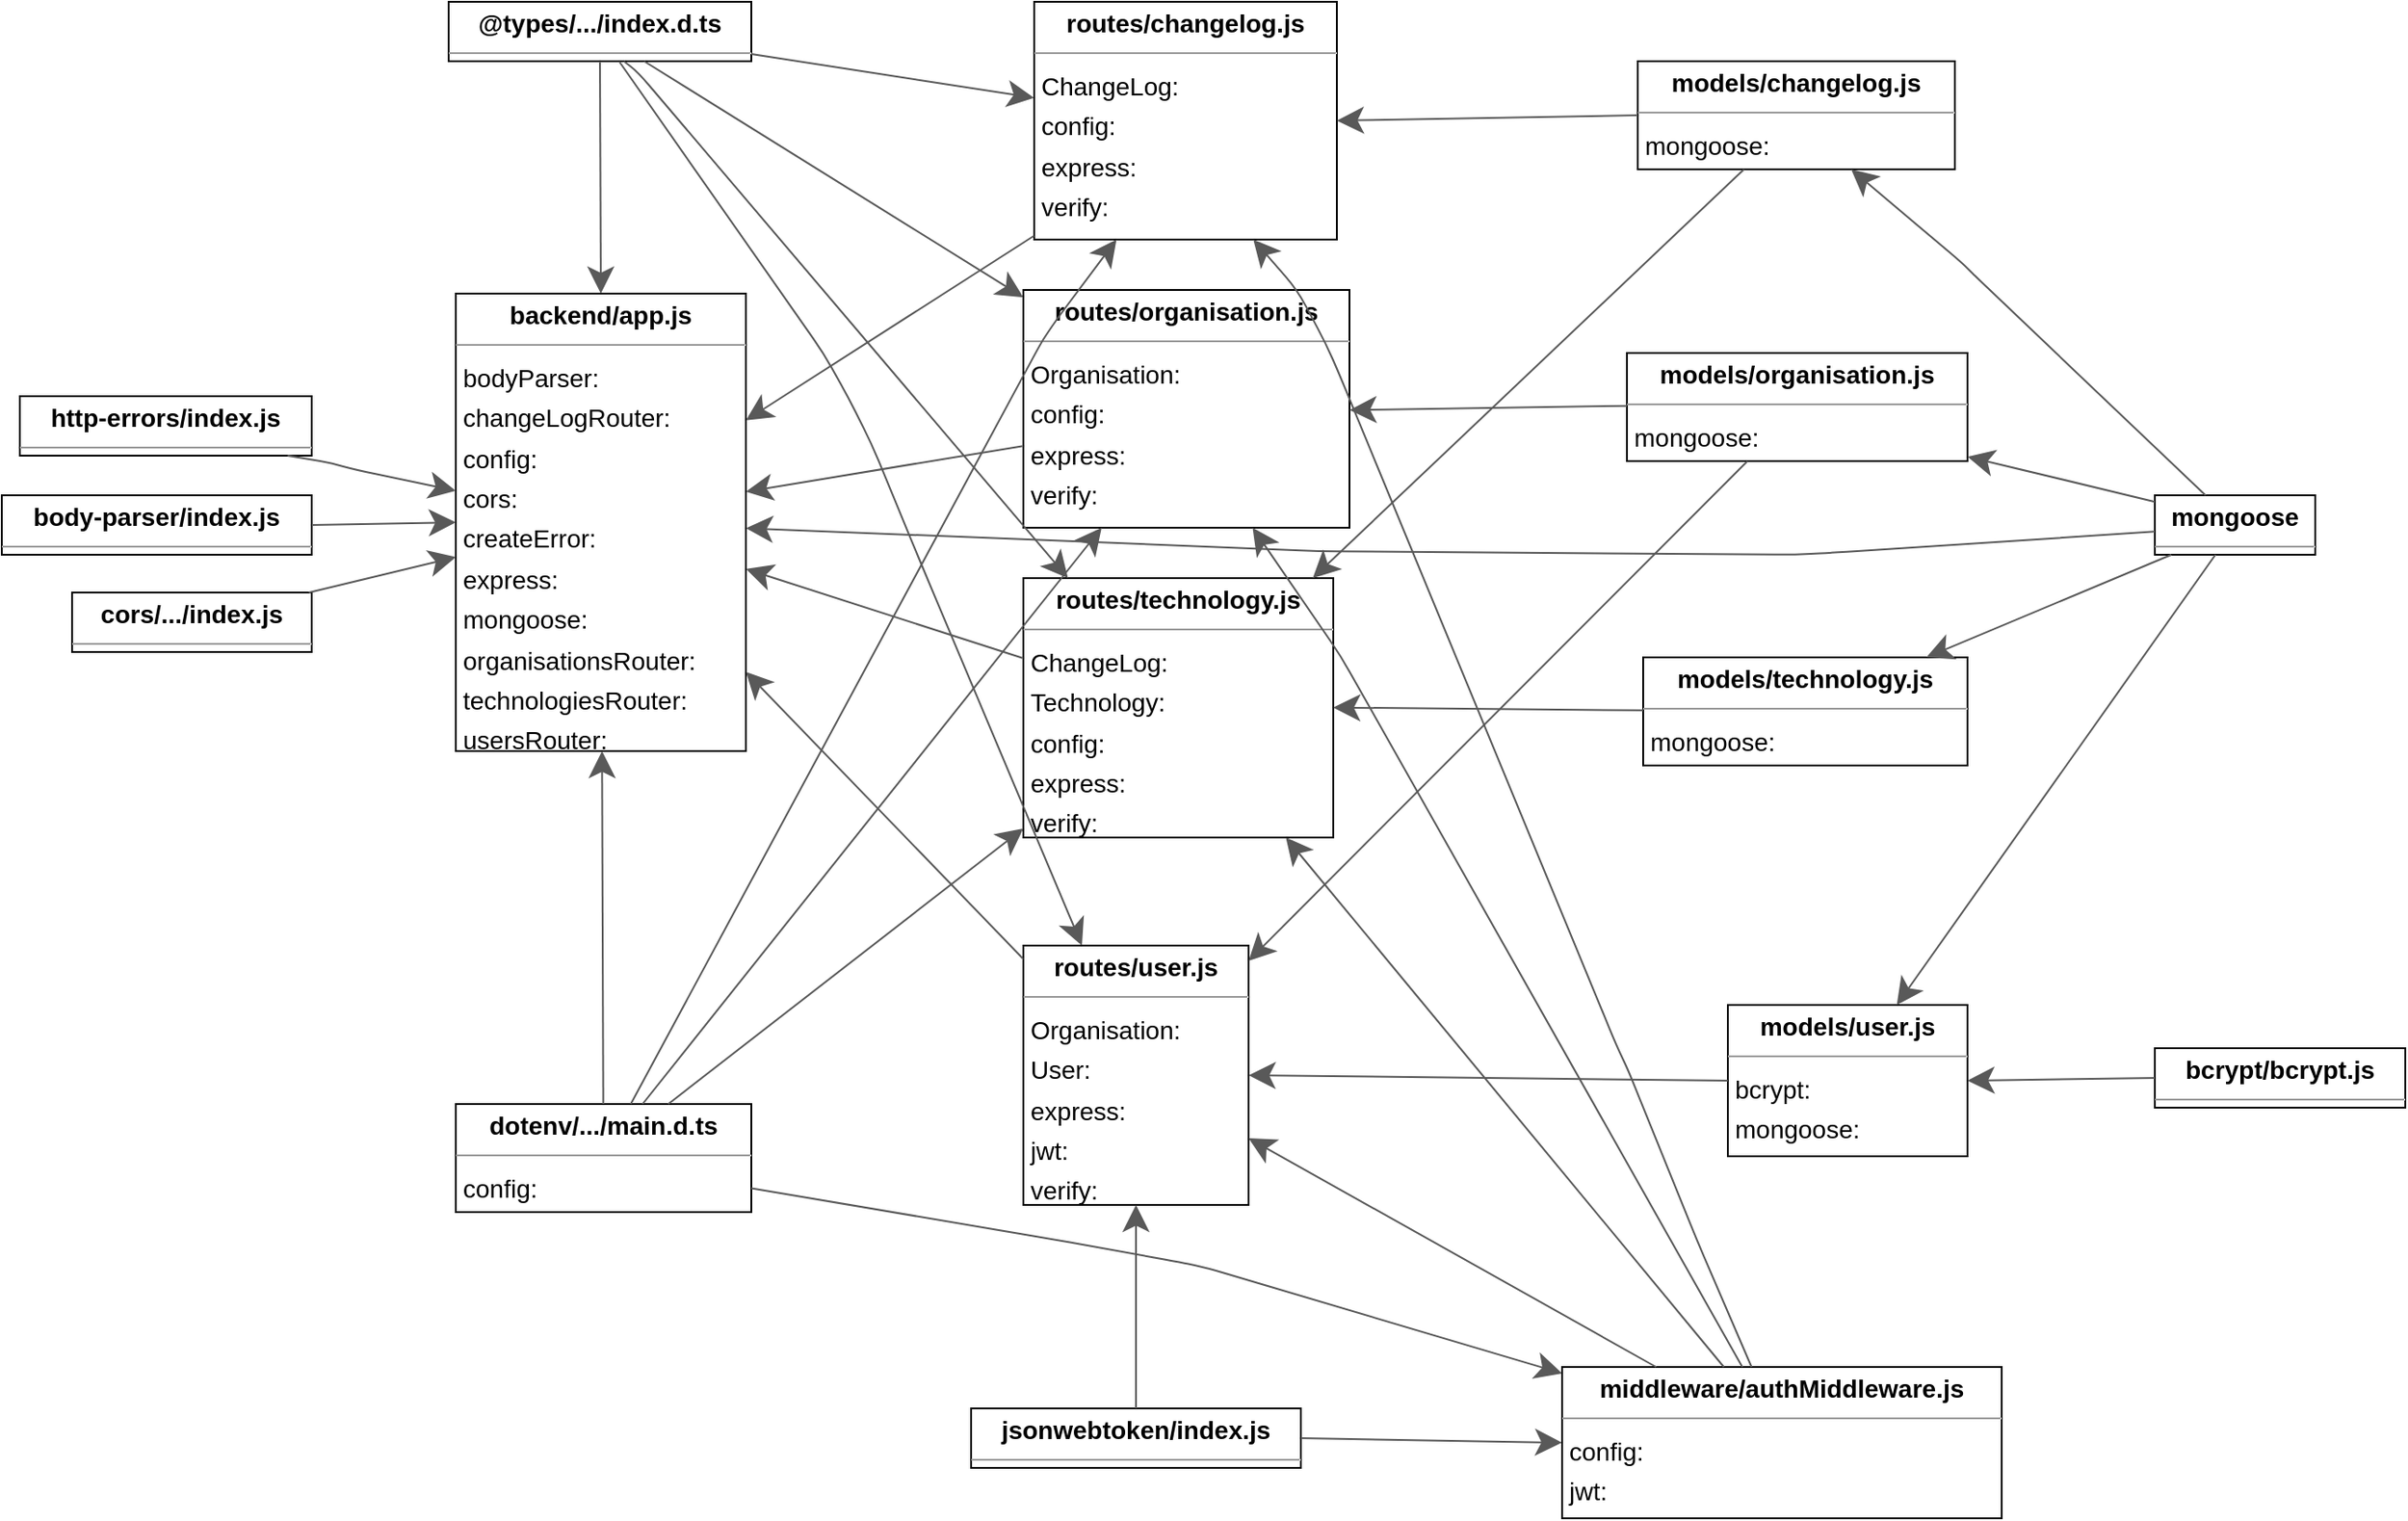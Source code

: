 <mxGraphModel dx="0" dy="0" grid="1" gridSize="10" guides="1" tooltips="1" connect="1" arrows="1" fold="1" page="0" pageScale="1" background="none" math="0" shadow="0">
  <root>
    <mxCell id="0" />
    <mxCell id="1" parent="0" />
    <mxCell id="node15" parent="1" vertex="1" value="&lt;p style=&quot;margin:0px;margin-top:4px;text-align:center;&quot;&gt;&lt;b&gt;@types/.../index.d.ts&lt;/b&gt;&lt;/p&gt;&lt;hr size=&quot;1&quot;/&gt;" style="verticalAlign=top;align=left;overflow=fill;fontSize=14;fontFamily=Helvetica;html=1;rounded=0;shadow=0;comic=0;labelBackgroundColor=none;strokeWidth=1;">
      <mxGeometry x="-484" y="81" width="168" height="33" as="geometry" />
    </mxCell>
    <mxCell id="node12" parent="1" vertex="1" value="&lt;p style=&quot;margin:0px;margin-top:4px;text-align:center;&quot;&gt;&lt;b&gt;backend/app.js&lt;/b&gt;&lt;/p&gt;&lt;hr size=&quot;1&quot;/&gt;&lt;p style=&quot;margin:0 0 0 4px;line-height:1.6;&quot;&gt; bodyParser: &lt;br/&gt; changeLogRouter: &lt;br/&gt; config: &lt;br/&gt; cors: &lt;br/&gt; createError: &lt;br/&gt; express: &lt;br/&gt; mongoose: &lt;br/&gt; organisationsRouter: &lt;br/&gt; technologiesRouter: &lt;br/&gt; usersRouter: &lt;/p&gt;" style="verticalAlign=top;align=left;overflow=fill;fontSize=14;fontFamily=Helvetica;html=1;rounded=0;shadow=0;comic=0;labelBackgroundColor=none;strokeWidth=1;">
      <mxGeometry x="-480" y="243" width="161" height="254" as="geometry" />
    </mxCell>
    <mxCell id="node13" parent="1" vertex="1" value="&lt;p style=&quot;margin:0px;margin-top:4px;text-align:center;&quot;&gt;&lt;b&gt;bcrypt/bcrypt.js&lt;/b&gt;&lt;/p&gt;&lt;hr size=&quot;1&quot;/&gt;" style="verticalAlign=top;align=left;overflow=fill;fontSize=14;fontFamily=Helvetica;html=1;rounded=0;shadow=0;comic=0;labelBackgroundColor=none;strokeWidth=1;">
      <mxGeometry x="463" y="662" width="139" height="33" as="geometry" />
    </mxCell>
    <mxCell id="node16" parent="1" vertex="1" value="&lt;p style=&quot;margin:0px;margin-top:4px;text-align:center;&quot;&gt;&lt;b&gt;body-parser/index.js&lt;/b&gt;&lt;/p&gt;&lt;hr size=&quot;1&quot;/&gt;" style="verticalAlign=top;align=left;overflow=fill;fontSize=14;fontFamily=Helvetica;html=1;rounded=0;shadow=0;comic=0;labelBackgroundColor=none;strokeWidth=1;">
      <mxGeometry x="-732" y="355" width="172" height="33" as="geometry" />
    </mxCell>
    <mxCell id="node8" parent="1" vertex="1" value="&lt;p style=&quot;margin:0px;margin-top:4px;text-align:center;&quot;&gt;&lt;b&gt;cors/.../index.js&lt;/b&gt;&lt;/p&gt;&lt;hr size=&quot;1&quot;/&gt;" style="verticalAlign=top;align=left;overflow=fill;fontSize=14;fontFamily=Helvetica;html=1;rounded=0;shadow=0;comic=0;labelBackgroundColor=none;strokeWidth=1;">
      <mxGeometry x="-693" y="409" width="133" height="33" as="geometry" />
    </mxCell>
    <mxCell id="node1" parent="1" vertex="1" value="&lt;p style=&quot;margin:0px;margin-top:4px;text-align:center;&quot;&gt;&lt;b&gt;dotenv/.../main.d.ts&lt;/b&gt;&lt;/p&gt;&lt;hr size=&quot;1&quot;/&gt;&lt;p style=&quot;margin:0 0 0 4px;line-height:1.6;&quot;&gt; config: &lt;/p&gt;" style="verticalAlign=top;align=left;overflow=fill;fontSize=14;fontFamily=Helvetica;html=1;rounded=0;shadow=0;comic=0;labelBackgroundColor=none;strokeWidth=1;">
      <mxGeometry x="-480" y="693" width="164" height="60" as="geometry" />
    </mxCell>
    <mxCell id="node2" parent="1" vertex="1" value="&lt;p style=&quot;margin:0px;margin-top:4px;text-align:center;&quot;&gt;&lt;b&gt;http-errors/index.js&lt;/b&gt;&lt;/p&gt;&lt;hr size=&quot;1&quot;/&gt;" style="verticalAlign=top;align=left;overflow=fill;fontSize=14;fontFamily=Helvetica;html=1;rounded=0;shadow=0;comic=0;labelBackgroundColor=none;strokeWidth=1;">
      <mxGeometry x="-722" y="300" width="162" height="33" as="geometry" />
    </mxCell>
    <mxCell id="node5" parent="1" vertex="1" value="&lt;p style=&quot;margin:0px;margin-top:4px;text-align:center;&quot;&gt;&lt;b&gt;jsonwebtoken/index.js&lt;/b&gt;&lt;/p&gt;&lt;hr size=&quot;1&quot;/&gt;" style="verticalAlign=top;align=left;overflow=fill;fontSize=14;fontFamily=Helvetica;html=1;rounded=0;shadow=0;comic=0;labelBackgroundColor=none;strokeWidth=1;">
      <mxGeometry x="-194" y="862" width="183" height="33" as="geometry" />
    </mxCell>
    <mxCell id="node0" parent="1" vertex="1" value="&lt;p style=&quot;margin:0px;margin-top:4px;text-align:center;&quot;&gt;&lt;b&gt;middleware/authMiddleware.js&lt;/b&gt;&lt;/p&gt;&lt;hr size=&quot;1&quot;/&gt;&lt;p style=&quot;margin:0 0 0 4px;line-height:1.6;&quot;&gt; config: &lt;br/&gt; jwt: &lt;/p&gt;" style="verticalAlign=top;align=left;overflow=fill;fontSize=14;fontFamily=Helvetica;html=1;rounded=0;shadow=0;comic=0;labelBackgroundColor=none;strokeWidth=1;">
      <mxGeometry x="134" y="839" width="244" height="84" as="geometry" />
    </mxCell>
    <mxCell id="node14" parent="1" vertex="1" value="&lt;p style=&quot;margin:0px;margin-top:4px;text-align:center;&quot;&gt;&lt;b&gt;models/changelog.js&lt;/b&gt;&lt;/p&gt;&lt;hr size=&quot;1&quot;/&gt;&lt;p style=&quot;margin:0 0 0 4px;line-height:1.6;&quot;&gt; mongoose: &lt;/p&gt;" style="verticalAlign=top;align=left;overflow=fill;fontSize=14;fontFamily=Helvetica;html=1;rounded=0;shadow=0;comic=0;labelBackgroundColor=none;strokeWidth=1;">
      <mxGeometry x="176" y="114" width="176" height="60" as="geometry" />
    </mxCell>
    <mxCell id="node6" parent="1" vertex="1" value="&lt;p style=&quot;margin:0px;margin-top:4px;text-align:center;&quot;&gt;&lt;b&gt;models/organisation.js&lt;/b&gt;&lt;/p&gt;&lt;hr size=&quot;1&quot;/&gt;&lt;p style=&quot;margin:0 0 0 4px;line-height:1.6;&quot;&gt; mongoose: &lt;/p&gt;" style="verticalAlign=top;align=left;overflow=fill;fontSize=14;fontFamily=Helvetica;html=1;rounded=0;shadow=0;comic=0;labelBackgroundColor=none;strokeWidth=1;">
      <mxGeometry x="170" y="276" width="189" height="60" as="geometry" />
    </mxCell>
    <mxCell id="node17" parent="1" vertex="1" value="&lt;p style=&quot;margin:0px;margin-top:4px;text-align:center;&quot;&gt;&lt;b&gt;models/technology.js&lt;/b&gt;&lt;/p&gt;&lt;hr size=&quot;1&quot;/&gt;&lt;p style=&quot;margin:0 0 0 4px;line-height:1.6;&quot;&gt; mongoose: &lt;/p&gt;" style="verticalAlign=top;align=left;overflow=fill;fontSize=14;fontFamily=Helvetica;html=1;rounded=0;shadow=0;comic=0;labelBackgroundColor=none;strokeWidth=1;">
      <mxGeometry x="179" y="445" width="180" height="60" as="geometry" />
    </mxCell>
    <mxCell id="node11" parent="1" vertex="1" value="&lt;p style=&quot;margin:0px;margin-top:4px;text-align:center;&quot;&gt;&lt;b&gt;models/user.js&lt;/b&gt;&lt;/p&gt;&lt;hr size=&quot;1&quot;/&gt;&lt;p style=&quot;margin:0 0 0 4px;line-height:1.6;&quot;&gt; bcrypt: &lt;br/&gt; mongoose: &lt;/p&gt;" style="verticalAlign=top;align=left;overflow=fill;fontSize=14;fontFamily=Helvetica;html=1;rounded=0;shadow=0;comic=0;labelBackgroundColor=none;strokeWidth=1;">
      <mxGeometry x="226" y="638" width="133" height="84" as="geometry" />
    </mxCell>
    <mxCell id="node9" parent="1" vertex="1" value="&lt;p style=&quot;margin:0px;margin-top:4px;text-align:center;&quot;&gt;&lt;b&gt;mongoose&lt;/b&gt;&lt;/p&gt;&lt;hr size=&quot;1&quot;/&gt;" style="verticalAlign=top;align=left;overflow=fill;fontSize=14;fontFamily=Helvetica;html=1;rounded=0;shadow=0;comic=0;labelBackgroundColor=none;strokeWidth=1;">
      <mxGeometry x="463" y="355" width="89" height="33" as="geometry" />
    </mxCell>
    <mxCell id="node4" parent="1" vertex="1" value="&lt;p style=&quot;margin:0px;margin-top:4px;text-align:center;&quot;&gt;&lt;b&gt;routes/changelog.js&lt;/b&gt;&lt;/p&gt;&lt;hr size=&quot;1&quot;/&gt;&lt;p style=&quot;margin:0 0 0 4px;line-height:1.6;&quot;&gt; ChangeLog: &lt;br/&gt; config: &lt;br/&gt; express: &lt;br/&gt; verify: &lt;/p&gt;" style="verticalAlign=top;align=left;overflow=fill;fontSize=14;fontFamily=Helvetica;html=1;rounded=0;shadow=0;comic=0;labelBackgroundColor=none;strokeWidth=1;">
      <mxGeometry x="-159" y="81" width="168" height="132" as="geometry" />
    </mxCell>
    <mxCell id="node10" parent="1" vertex="1" value="&lt;p style=&quot;margin:0px;margin-top:4px;text-align:center;&quot;&gt;&lt;b&gt;routes/organisation.js&lt;/b&gt;&lt;/p&gt;&lt;hr size=&quot;1&quot;/&gt;&lt;p style=&quot;margin:0 0 0 4px;line-height:1.6;&quot;&gt; Organisation: &lt;br/&gt; config: &lt;br/&gt; express: &lt;br/&gt; verify: &lt;/p&gt;" style="verticalAlign=top;align=left;overflow=fill;fontSize=14;fontFamily=Helvetica;html=1;rounded=0;shadow=0;comic=0;labelBackgroundColor=none;strokeWidth=1;">
      <mxGeometry x="-165" y="241" width="181" height="132" as="geometry" />
    </mxCell>
    <mxCell id="node3" parent="1" vertex="1" value="&lt;p style=&quot;margin:0px;margin-top:4px;text-align:center;&quot;&gt;&lt;b&gt;routes/technology.js&lt;/b&gt;&lt;/p&gt;&lt;hr size=&quot;1&quot;/&gt;&lt;p style=&quot;margin:0 0 0 4px;line-height:1.6;&quot;&gt; ChangeLog: &lt;br/&gt; Technology: &lt;br/&gt; config: &lt;br/&gt; express: &lt;br/&gt; verify: &lt;/p&gt;" style="verticalAlign=top;align=left;overflow=fill;fontSize=14;fontFamily=Helvetica;html=1;rounded=0;shadow=0;comic=0;labelBackgroundColor=none;strokeWidth=1;">
      <mxGeometry x="-165" y="401" width="172" height="144" as="geometry" />
    </mxCell>
    <mxCell id="node7" parent="1" vertex="1" value="&lt;p style=&quot;margin:0px;margin-top:4px;text-align:center;&quot;&gt;&lt;b&gt;routes/user.js&lt;/b&gt;&lt;/p&gt;&lt;hr size=&quot;1&quot;/&gt;&lt;p style=&quot;margin:0 0 0 4px;line-height:1.6;&quot;&gt; Organisation: &lt;br/&gt; User: &lt;br/&gt; express: &lt;br/&gt; jwt: &lt;br/&gt; verify: &lt;/p&gt;" style="verticalAlign=top;align=left;overflow=fill;fontSize=14;fontFamily=Helvetica;html=1;rounded=0;shadow=0;comic=0;labelBackgroundColor=none;strokeWidth=1;">
      <mxGeometry x="-165" y="605" width="125" height="144" as="geometry" />
    </mxCell>
    <mxCell id="edge4" edge="1" value="" parent="1" source="node12" target="node15" style="html=1;rounded=1;;dashed=0;startArrow=classic;startSize=12;endArrow=none;strokeColor=#595959;exitX=0.500;exitY=0.000;exitDx=0;exitDy=0;entryX=0.500;entryY=1.001;entryDx=0;entryDy=0;">
      <mxGeometry width="50" height="50" relative="1" as="geometry">
        <Array as="points" />
      </mxGeometry>
    </mxCell>
    <mxCell id="edge34" edge="1" value="" parent="1" source="node12" target="node16" style="html=1;rounded=1;;dashed=0;startArrow=classic;startSize=12;endArrow=none;strokeColor=#595959;exitX=0.000;exitY=0.500;exitDx=0;exitDy=0;entryX=1.000;entryY=0.500;entryDx=0;entryDy=0;">
      <mxGeometry width="50" height="50" relative="1" as="geometry">
        <Array as="points" />
      </mxGeometry>
    </mxCell>
    <mxCell id="edge21" edge="1" value="" parent="1" source="node12" target="node8" style="html=1;rounded=1;;dashed=0;startArrow=classic;startSize=12;endArrow=none;strokeColor=#595959;exitX=0.000;exitY=0.576;exitDx=0;exitDy=0;entryX=0.988;entryY=0.000;entryDx=0;entryDy=0;">
      <mxGeometry width="50" height="50" relative="1" as="geometry">
        <Array as="points" />
      </mxGeometry>
    </mxCell>
    <mxCell id="edge7" edge="1" value="" parent="1" source="node12" target="node1" style="html=1;rounded=1;;dashed=0;startArrow=classic;startSize=12;endArrow=none;strokeColor=#595959;exitX=0.504;exitY=1.000;exitDx=0;exitDy=0;entryX=0.499;entryY=0.000;entryDx=0;entryDy=0;">
      <mxGeometry width="50" height="50" relative="1" as="geometry">
        <Array as="points" />
      </mxGeometry>
    </mxCell>
    <mxCell id="edge22" edge="1" value="" parent="1" source="node12" target="node2" style="html=1;rounded=1;;dashed=0;startArrow=classic;startSize=12;endArrow=none;strokeColor=#595959;exitX=0.000;exitY=0.431;exitDx=0;exitDy=0;entryX=0.918;entryY=1.000;entryDx=0;entryDy=0;">
      <mxGeometry width="50" height="50" relative="1" as="geometry">
        <Array as="points">
          <mxPoint x="-535" y="341" />
          <mxPoint x="-550" y="337" />
        </Array>
      </mxGeometry>
    </mxCell>
    <mxCell id="edge2" edge="1" value="" parent="1" source="node12" target="node9" style="html=1;rounded=1;;dashed=0;startArrow=classic;startSize=12;endArrow=none;strokeColor=#595959;exitX=1.000;exitY=0.513;exitDx=0;exitDy=0;entryX=0.000;entryY=0.611;entryDx=0;entryDy=0;">
      <mxGeometry width="50" height="50" relative="1" as="geometry">
        <Array as="points">
          <mxPoint x="-1" y="386" />
          <mxPoint x="262" y="388" />
          <mxPoint x="282" y="387" />
        </Array>
      </mxGeometry>
    </mxCell>
    <mxCell id="edge32" edge="1" value="" parent="1" source="node12" target="node4" style="html=1;rounded=1;;dashed=0;startArrow=classic;startSize=12;endArrow=none;strokeColor=#595959;exitX=1.000;exitY=0.277;exitDx=0;exitDy=0;entryX=0.000;entryY=0.984;entryDx=0;entryDy=0;">
      <mxGeometry width="50" height="50" relative="1" as="geometry">
        <Array as="points" />
      </mxGeometry>
    </mxCell>
    <mxCell id="edge18" edge="1" value="" parent="1" source="node12" target="node10" style="html=1;rounded=1;;dashed=0;startArrow=classic;startSize=12;endArrow=none;strokeColor=#595959;exitX=1.000;exitY=0.433;exitDx=0;exitDy=0;entryX=0.000;entryY=0.656;entryDx=0;entryDy=0;">
      <mxGeometry width="50" height="50" relative="1" as="geometry">
        <Array as="points" />
      </mxGeometry>
    </mxCell>
    <mxCell id="edge33" edge="1" value="" parent="1" source="node12" target="node3" style="html=1;rounded=1;;dashed=0;startArrow=classic;startSize=12;endArrow=none;strokeColor=#595959;exitX=1.000;exitY=0.602;exitDx=0;exitDy=0;entryX=0.000;entryY=0.309;entryDx=0;entryDy=0;">
      <mxGeometry width="50" height="50" relative="1" as="geometry">
        <Array as="points" />
      </mxGeometry>
    </mxCell>
    <mxCell id="edge6" edge="1" value="" parent="1" source="node12" target="node7" style="html=1;rounded=1;;dashed=0;startArrow=classic;startSize=12;endArrow=none;strokeColor=#595959;exitX=1.000;exitY=0.827;exitDx=0;exitDy=0;entryX=0.000;entryY=0.052;entryDx=0;entryDy=0;">
      <mxGeometry width="50" height="50" relative="1" as="geometry">
        <Array as="points" />
      </mxGeometry>
    </mxCell>
    <mxCell id="edge10" edge="1" value="" parent="1" source="node0" target="node1" style="html=1;rounded=1;;dashed=0;startArrow=classic;startSize=12;endArrow=none;strokeColor=#595959;exitX=0.000;exitY=0.042;exitDx=0;exitDy=0;entryX=1.000;entryY=0.779;entryDx=0;entryDy=0;">
      <mxGeometry width="50" height="50" relative="1" as="geometry">
        <Array as="points">
          <mxPoint x="-63" y="784" />
          <mxPoint x="-77" y="781" />
          <mxPoint x="-149" y="768" />
        </Array>
      </mxGeometry>
    </mxCell>
    <mxCell id="edge11" edge="1" value="" parent="1" source="node0" target="node5" style="html=1;rounded=1;;dashed=0;startArrow=classic;startSize=12;endArrow=none;strokeColor=#595959;exitX=0.000;exitY=0.500;exitDx=0;exitDy=0;entryX=1.000;entryY=0.500;entryDx=0;entryDy=0;">
      <mxGeometry width="50" height="50" relative="1" as="geometry">
        <Array as="points" />
      </mxGeometry>
    </mxCell>
    <mxCell id="edge27" edge="1" value="" parent="1" source="node14" target="node9" style="html=1;rounded=1;;dashed=0;startArrow=classic;startSize=12;endArrow=none;strokeColor=#595959;exitX=0.673;exitY=1.000;exitDx=0;exitDy=0;entryX=0.316;entryY=0.000;entryDx=0;entryDy=0;">
      <mxGeometry width="50" height="50" relative="1" as="geometry">
        <Array as="points">
          <mxPoint x="356" y="226" />
          <mxPoint x="363" y="233" />
        </Array>
      </mxGeometry>
    </mxCell>
    <mxCell id="edge0" edge="1" value="" parent="1" source="node6" target="node9" style="html=1;rounded=1;;dashed=0;startArrow=classic;startSize=12;endArrow=none;strokeColor=#595959;exitX=1.000;exitY=0.959;exitDx=0;exitDy=0;entryX=0.000;entryY=0.109;entryDx=0;entryDy=0;">
      <mxGeometry width="50" height="50" relative="1" as="geometry">
        <Array as="points" />
      </mxGeometry>
    </mxCell>
    <mxCell id="edge29" edge="1" value="" parent="1" source="node17" target="node9" style="html=1;rounded=1;;dashed=0;startArrow=classic;startSize=12;endArrow=none;strokeColor=#595959;exitX=0.873;exitY=0.000;exitDx=0;exitDy=0;entryX=0.102;entryY=1.001;entryDx=0;entryDy=0;">
      <mxGeometry width="50" height="50" relative="1" as="geometry">
        <Array as="points" />
      </mxGeometry>
    </mxCell>
    <mxCell id="edge12" edge="1" value="" parent="1" source="node11" target="node13" style="html=1;rounded=1;;dashed=0;startArrow=classic;startSize=12;endArrow=none;strokeColor=#595959;exitX=1.000;exitY=0.500;exitDx=0;exitDy=0;entryX=0.000;entryY=0.500;entryDx=0;entryDy=0;">
      <mxGeometry width="50" height="50" relative="1" as="geometry">
        <Array as="points" />
      </mxGeometry>
    </mxCell>
    <mxCell id="edge31" edge="1" value="" parent="1" source="node11" target="node9" style="html=1;rounded=1;;dashed=0;startArrow=classic;startSize=12;endArrow=none;strokeColor=#595959;exitX=0.705;exitY=0.000;exitDx=0;exitDy=0;entryX=0.378;entryY=0.999;entryDx=0;entryDy=0;">
      <mxGeometry width="50" height="50" relative="1" as="geometry">
        <Array as="points" />
      </mxGeometry>
    </mxCell>
    <mxCell id="edge17" edge="1" value="" parent="1" source="node4" target="node15" style="html=1;rounded=1;;dashed=0;startArrow=classic;startSize=12;endArrow=none;strokeColor=#595959;exitX=0.000;exitY=0.404;exitDx=0;exitDy=0;entryX=1.000;entryY=0.879;entryDx=0;entryDy=0;">
      <mxGeometry width="50" height="50" relative="1" as="geometry">
        <Array as="points" />
      </mxGeometry>
    </mxCell>
    <mxCell id="edge23" edge="1" value="" parent="1" source="node4" target="node1" style="html=1;rounded=1;;dashed=0;startArrow=classic;startSize=12;endArrow=none;strokeColor=#595959;exitX=0.272;exitY=1.000;exitDx=0;exitDy=0;entryX=0.592;entryY=0.000;entryDx=0;entryDy=0;">
      <mxGeometry width="50" height="50" relative="1" as="geometry">
        <Array as="points">
          <mxPoint x="-147" y="258" />
          <mxPoint x="-155" y="270" />
        </Array>
      </mxGeometry>
    </mxCell>
    <mxCell id="edge8" edge="1" value="" parent="1" source="node4" target="node0" style="html=1;rounded=1;;dashed=0;startArrow=classic;startSize=12;endArrow=none;strokeColor=#595959;exitX=0.724;exitY=1.000;exitDx=0;exitDy=0;entryX=0.431;entryY=0.000;entryDx=0;entryDy=0;">
      <mxGeometry width="50" height="50" relative="1" as="geometry">
        <Array as="points">
          <mxPoint x="-13" y="241" />
          <mxPoint x="3" y="271" />
          <mxPoint x="10" y="287" />
          <mxPoint x="164" y="660" />
          <mxPoint x="171" y="675" />
          <mxPoint x="209" y="769" />
        </Array>
      </mxGeometry>
    </mxCell>
    <mxCell id="edge14" edge="1" value="" parent="1" source="node4" target="node14" style="html=1;rounded=1;;dashed=0;startArrow=classic;startSize=12;endArrow=none;strokeColor=#595959;exitX=1.000;exitY=0.500;exitDx=0;exitDy=0;entryX=0.000;entryY=0.500;entryDx=0;entryDy=0;">
      <mxGeometry width="50" height="50" relative="1" as="geometry">
        <Array as="points" />
      </mxGeometry>
    </mxCell>
    <mxCell id="edge16" edge="1" value="" parent="1" source="node10" target="node15" style="html=1;rounded=1;;dashed=0;startArrow=classic;startSize=12;endArrow=none;strokeColor=#595959;exitX=0.000;exitY=0.031;exitDx=0;exitDy=0;entryX=0.646;entryY=1.000;entryDx=0;entryDy=0;">
      <mxGeometry width="50" height="50" relative="1" as="geometry">
        <Array as="points" />
      </mxGeometry>
    </mxCell>
    <mxCell id="edge1" edge="1" value="" parent="1" source="node10" target="node1" style="html=1;rounded=1;;dashed=0;startArrow=classic;startSize=12;endArrow=none;strokeColor=#595959;exitX=0.240;exitY=1.000;exitDx=0;exitDy=0;entryX=0.632;entryY=0.000;entryDx=0;entryDy=0;">
      <mxGeometry width="50" height="50" relative="1" as="geometry">
        <Array as="points" />
      </mxGeometry>
    </mxCell>
    <mxCell id="edge3" edge="1" value="" parent="1" source="node10" target="node0" style="html=1;rounded=1;;dashed=0;startArrow=classic;startSize=12;endArrow=none;strokeColor=#595959;exitX=0.703;exitY=1.000;exitDx=0;exitDy=0;entryX=0.410;entryY=0.000;entryDx=0;entryDy=0;">
      <mxGeometry width="50" height="50" relative="1" as="geometry">
        <Array as="points">
          <mxPoint x="11" y="444" />
        </Array>
      </mxGeometry>
    </mxCell>
    <mxCell id="edge24" edge="1" value="" parent="1" source="node10" target="node6" style="html=1;rounded=1;;dashed=0;startArrow=classic;startSize=12;endArrow=none;strokeColor=#595959;exitX=1.000;exitY=0.505;exitDx=0;exitDy=0;entryX=0.000;entryY=0.489;entryDx=0;entryDy=0;">
      <mxGeometry width="50" height="50" relative="1" as="geometry">
        <Array as="points" />
      </mxGeometry>
    </mxCell>
    <mxCell id="edge13" edge="1" value="" parent="1" source="node3" target="node15" style="html=1;rounded=1;;dashed=0;startArrow=classic;startSize=12;endArrow=none;strokeColor=#595959;exitX=0.144;exitY=0.000;exitDx=0;exitDy=0;entryX=0.579;entryY=1.000;entryDx=0;entryDy=0;">
      <mxGeometry width="50" height="50" relative="1" as="geometry">
        <Array as="points">
          <mxPoint x="-379" y="120" />
        </Array>
      </mxGeometry>
    </mxCell>
    <mxCell id="edge19" edge="1" value="" parent="1" source="node3" target="node1" style="html=1;rounded=1;;dashed=0;startArrow=classic;startSize=12;endArrow=none;strokeColor=#595959;exitX=0.000;exitY=0.965;exitDx=0;exitDy=0;entryX=0.719;entryY=0.000;entryDx=0;entryDy=0;">
      <mxGeometry width="50" height="50" relative="1" as="geometry">
        <Array as="points" />
      </mxGeometry>
    </mxCell>
    <mxCell id="edge20" edge="1" value="" parent="1" source="node3" target="node0" style="html=1;rounded=1;;dashed=0;startArrow=classic;startSize=12;endArrow=none;strokeColor=#595959;exitX=0.847;exitY=1.000;exitDx=0;exitDy=0;entryX=0.368;entryY=0.000;entryDx=0;entryDy=0;">
      <mxGeometry width="50" height="50" relative="1" as="geometry">
        <Array as="points" />
      </mxGeometry>
    </mxCell>
    <mxCell id="edge15" edge="1" value="" parent="1" source="node3" target="node14" style="html=1;rounded=1;;dashed=0;startArrow=classic;startSize=12;endArrow=none;strokeColor=#595959;exitX=0.934;exitY=0.000;exitDx=0;exitDy=0;entryX=0.335;entryY=1.000;entryDx=0;entryDy=0;">
      <mxGeometry width="50" height="50" relative="1" as="geometry">
        <Array as="points" />
      </mxGeometry>
    </mxCell>
    <mxCell id="edge25" edge="1" value="" parent="1" source="node3" target="node17" style="html=1;rounded=1;;dashed=0;startArrow=classic;startSize=12;endArrow=none;strokeColor=#595959;exitX=1.000;exitY=0.499;exitDx=0;exitDy=0;entryX=0.000;entryY=0.490;entryDx=0;entryDy=0;">
      <mxGeometry width="50" height="50" relative="1" as="geometry">
        <Array as="points" />
      </mxGeometry>
    </mxCell>
    <mxCell id="edge5" edge="1" value="" parent="1" source="node7" target="node15" style="html=1;rounded=1;;dashed=0;startArrow=classic;startSize=12;endArrow=none;strokeColor=#595959;exitX=0.260;exitY=0.000;exitDx=0;exitDy=0;entryX=0.563;entryY=1.000;entryDx=0;entryDy=0;">
      <mxGeometry width="50" height="50" relative="1" as="geometry">
        <Array as="points">
          <mxPoint x="-218" y="402" />
          <mxPoint x="-223" y="390" />
          <mxPoint x="-249" y="327" />
          <mxPoint x="-262" y="301" />
          <mxPoint x="-276" y="276" />
        </Array>
      </mxGeometry>
    </mxCell>
    <mxCell id="edge26" edge="1" value="" parent="1" source="node7" target="node5" style="html=1;rounded=1;;dashed=0;startArrow=classic;startSize=12;endArrow=none;strokeColor=#595959;exitX=0.500;exitY=1.000;exitDx=0;exitDy=0;entryX=0.500;entryY=0.000;entryDx=0;entryDy=0;">
      <mxGeometry width="50" height="50" relative="1" as="geometry">
        <Array as="points" />
      </mxGeometry>
    </mxCell>
    <mxCell id="edge30" edge="1" value="" parent="1" source="node7" target="node0" style="html=1;rounded=1;;dashed=0;startArrow=classic;startSize=12;endArrow=none;strokeColor=#595959;exitX=1.000;exitY=0.743;exitDx=0;exitDy=0;entryX=0.214;entryY=0.000;entryDx=0;entryDy=0;">
      <mxGeometry width="50" height="50" relative="1" as="geometry">
        <Array as="points" />
      </mxGeometry>
    </mxCell>
    <mxCell id="edge9" edge="1" value="" parent="1" source="node7" target="node6" style="html=1;rounded=1;;dashed=0;startArrow=classic;startSize=12;endArrow=none;strokeColor=#595959;exitX=1.000;exitY=0.059;exitDx=0;exitDy=0;entryX=0.354;entryY=1.000;entryDx=0;entryDy=0;">
      <mxGeometry width="50" height="50" relative="1" as="geometry">
        <Array as="points" />
      </mxGeometry>
    </mxCell>
    <mxCell id="edge28" edge="1" value="" parent="1" source="node7" target="node11" style="html=1;rounded=1;;dashed=0;startArrow=classic;startSize=12;endArrow=none;strokeColor=#595959;exitX=1.000;exitY=0.500;exitDx=0;exitDy=0;entryX=0.000;entryY=0.500;entryDx=0;entryDy=0;">
      <mxGeometry width="50" height="50" relative="1" as="geometry">
        <Array as="points" />
      </mxGeometry>
    </mxCell>
  </root>
</mxGraphModel>